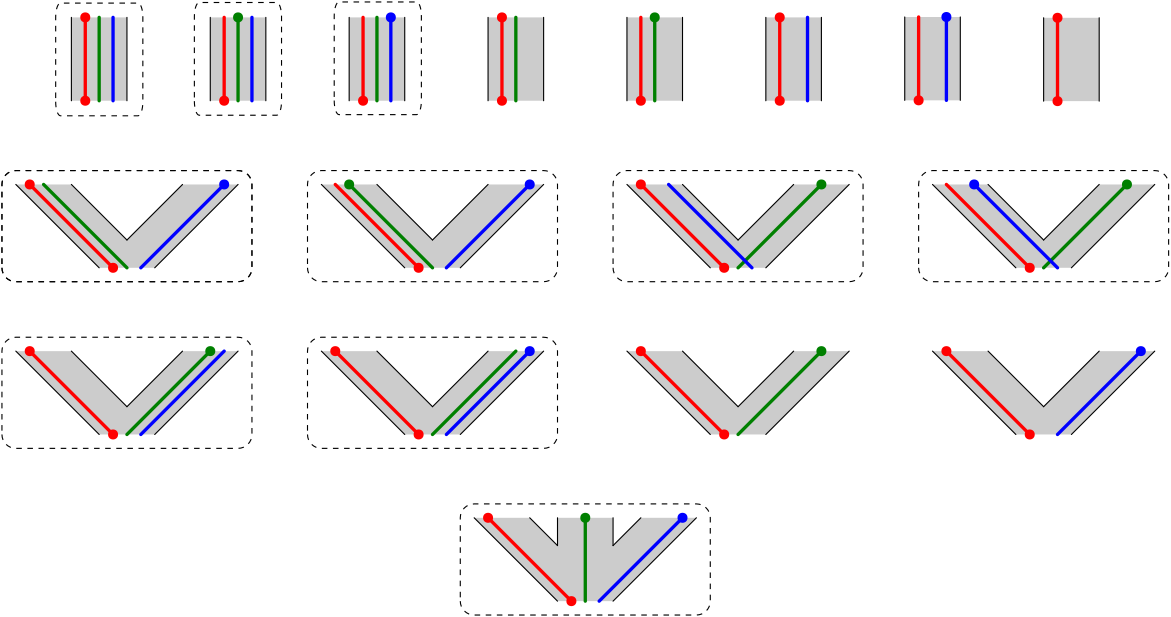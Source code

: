 <?xml version="1.0"?>
<!DOCTYPE ipe SYSTEM "ipe.dtd">
<ipe version="70005" creator="Ipe 7.1.4">
<info created="D:20131116090132" modified="D:20140110100325"/>
<preamble>\usepackage{charter}
\usepackage[charter]{mathdesign}</preamble>
<ipestyle name="nzeh-color">
<symbol name="arrow/arc(spx)">
<path stroke="sym-stroke" fill="sym-stroke" pen="sym-pen">
0 0 m
-1 0.333 l
-1 -0.333 l
h
</path>
</symbol>
<symbol name="arrow/farc(spx)">
<path stroke="sym-stroke" fill="white" pen="sym-pen">
0 0 m
-1 0.333 l
-1 -0.333 l
h
</path>
</symbol>
<symbol name="mark/circle(sx)" transformations="translations">
<path fill="sym-stroke">
0.6 0 0 0.6 0 0 e
0.4 0 0 0.4 0 0 e
</path>
</symbol>
<symbol name="mark/disk(sx)" transformations="translations">
<path fill="sym-stroke">
0.6 0 0 0.6 0 0 e
</path>
</symbol>
<symbol name="mark/fdisk(sfx)" transformations="translations">
<group>
<path fill="sym-stroke" fillrule="eofill">
0.6 0 0 0.6 0 0 e
0.4 0 0 0.4 0 0 e
</path>
<path fill="sym-fill">
0.4 0 0 0.4 0 0 e
</path>
</group>
</symbol>
<symbol name="mark/box(sx)" transformations="translations">
<path fill="sym-stroke" fillrule="eofill">
-0.6 -0.6 m
0.6 -0.6 l
0.6 0.6 l
-0.6 0.6 l
h
-0.4 -0.4 m
0.4 -0.4 l
0.4 0.4 l
-0.4 0.4 l
h
</path>
</symbol>
<symbol name="mark/square(sx)" transformations="translations">
<path fill="sym-stroke">
-0.6 -0.6 m
0.6 -0.6 l
0.6 0.6 l
-0.6 0.6 l
h
</path>
</symbol>
<symbol name="mark/fsquare(sfx)" transformations="translations">
<group>
<path fill="sym-stroke" fillrule="eofill">
-0.6 -0.6 m
0.6 -0.6 l
0.6 0.6 l
-0.6 0.6 l
h
-0.4 -0.4 m
0.4 -0.4 l
0.4 0.4 l
-0.4 0.4 l
h
</path>
<path fill="sym-fill">
-0.4 -0.4 m
0.4 -0.4 l
0.4 0.4 l
-0.4 0.4 l
h
</path>
</group>
</symbol>
<symbol name="mark/cross(sx)" transformations="translations">
<group>
<path fill="sym-stroke">
-0.43 -0.57 m
0.57 0.43 l
0.43 0.57 l
-0.57 -0.43 l
h
</path>
<path fill="sym-stroke">
-0.43 0.57 m
0.57 -0.43 l
0.43 -0.57 l
-0.57 0.43 l
h
</path>
</group>
</symbol>
<symbol name="arrow/fnormal(spx)">
<path stroke="sym-stroke" fill="white" pen="sym-pen">
0 0 m
-1 0.333 l
-1 -0.333 l
h
</path>
</symbol>
<symbol name="arrow/pointed(spx)">
<path stroke="sym-stroke" fill="sym-stroke" pen="sym-pen">
0 0 m
-1 0.333 l
-0.8 0 l
-1 -0.333 l
h
</path>
</symbol>
<symbol name="arrow/fpointed(spx)">
<path stroke="sym-stroke" fill="white" pen="sym-pen">
0 0 m
-1 0.333 l
-0.8 0 l
-1 -0.333 l
h
</path>
</symbol>
<symbol name="arrow/linear(spx)">
<path stroke="sym-stroke" pen="sym-pen">
-1 0.333 m
0 0 l
-1 -0.333 l
</path>
</symbol>
<symbol name="arrow/fdouble(spx)">
<path stroke="sym-stroke" fill="white" pen="sym-pen">
0 0 m
-1 0.333 l
-1 -0.333 l
h
-1 0 m
-2 0.333 l
-2 -0.333 l
h
</path>
</symbol>
<symbol name="arrow/double(spx)">
<path stroke="sym-stroke" fill="sym-stroke" pen="sym-pen">
0 0 m
-1 0.333 l
-1 -0.333 l
h
-1 0 m
-2 0.333 l
-2 -0.333 l
h
</path>
</symbol>
<pen name="heavier" value="0.8"/>
<pen name="fat" value="1.2"/>
<pen name="ultrafat" value="2"/>
<symbolsize name="large" value="5"/>
<symbolsize name="small" value="2"/>
<symbolsize name="tiny" value="1.1"/>
<arrowsize name="large" value="10"/>
<arrowsize name="small" value="5"/>
<arrowsize name="tiny" value="3"/>
<color name="red" value="1 0 0"/>
<color name="green" value="0 1 0"/>
<color name="blue" value="0 0 1"/>
<color name="yellow" value="1 1 0"/>
<color name="grey 10" value="0.1"/>
<color name="grey 20" value="0.2"/>
<color name="grey 30" value="0.3"/>
<color name="grey 40" value="0.4"/>
<color name="grey 50" value="0.5"/>
<color name="grey 60" value="0.6"/>
<color name="grey 70" value="0.7"/>
<color name="grey 80" value="0.8"/>
<color name="grey 90" value="0.9"/>
<color name="cyan" value="0 1 1"/>
<color name="magenta" value="1 0 1"/>
<color name="dark red" value="0.5 0 0"/>
<color name="dark green" value="0 0.5 0"/>
<color name="dark blue" value="0 0 0.5"/>
<color name="dark yellow" value="0.5 0.5 0"/>
<color name="dark cyan" value="0 0.5 0.5"/>
<color name="dark magenta" value="0.5 0 0.5"/>
<dashstyle name="dashed" value="[2 2] 0"/>
<dashstyle name="dotted" value="[1 1] 0"/>
<dashstyle name="dash dotted" value="[2 2 1 2] 0"/>
<dashstyle name="dash dot dotted" value="[2 2 1 2 1 2] 0"/>
<textsize name="large" value="\large"/>
<textsize name="Large" value="\Large"/>
<textsize name="LARGE" value="\LARGE"/>
<textsize name="huge" value="\huge"/>
<textsize name="Huge" value="\Huge"/>
<textsize name="small" value="\small"/>
<textsize name="footnote" value="\footnotesize"/>
<textsize name="tiny" value="\tiny"/>
<textstyle name="center" begin="\begin{center}" end="\end{center}"/>
<textstyle name="itemize" begin="\begin{itemize}" end="\end{itemize}"/>
<textstyle name="item" begin="\begin{itemize}\item{}" end="\end{itemize}"/>
<gridsize name="4 pts" value="4"/>
<gridsize name="8 pts (~3 mm)" value="8"/>
<gridsize name="16 pts (~6 mm)" value="16"/>
<gridsize name="32 pts (~12 mm)" value="32"/>
<gridsize name="2 pts" value="2"/>
<gridsize name="6 pts (~2 mm)" value="6"/>
<gridsize name="12 pts (~4.5 mm)" value="12"/>
<gridsize name="24 pts (~9 mm)" value="24"/>
<anglesize name="90 deg" value="90"/>
<anglesize name="60 deg" value="60"/>
<anglesize name="45 deg" value="45"/>
<anglesize name="30 deg" value="30"/>
<anglesize name="22.5 deg" value="22.5"/>
<opacity name="0.1" value="0.1"/>
<opacity name="0.2" value="0.2"/>
<opacity name="0.3" value="0.3"/>
<opacity name="0.4" value="0.4"/>
<opacity name="0.5" value="0.5"/>
<opacity name="0.6" value="0.6"/>
<opacity name="0.7" value="0.7"/>
<opacity name="0.8" value="0.8"/>
<opacity name="0.9" value="0.9"/>
<tiling name="horiz" angle="0" step="1.2" width="0.4"/>
<tiling name="vert" angle="90" step="1.2" width="0.4"/>
<tiling name="up flat" angle="30" step="1.2" width="0.4"/>
<tiling name="up medium" angle="45" step="1.2" width="0.4"/>
<tiling name="up steep" angle="60" step="1.2" width="0.4"/>
<tiling name="down flat" angle="-30" step="1.2" width="0.4"/>
<tiling name="down medium" angle="-45" step="1.2" width="0.4"/>
<tiling name="down steep" angle="-60" step="1.2" width="0.4"/>
</ipestyle>
<page>
<layer name="alpha"/>
<view layers="alpha" active="alpha"/>
<group layer="alpha" matrix="1 0 0 1 140.793 -71.4949">
<path matrix="1 0 0 1 1.79612 -61.8248" fill="grey 80">
98.944 632.742 m
118.945 632.743 l
128.944 622.744 l
128.944 632.742 l
148.945 632.743 l
148.945 622.743 l
158.944 632.742 l
178.945 632.743 l
148.945 602.743 l
128.944 602.742 l
h
</path>
<path matrix="1 0 0 1 1.79612 -61.8248" stroke="black" cap="1">
118.945 632.743 m
128.944 622.744 l
</path>
<path matrix="1 0 0 1 1.79612 -61.8248" stroke="black" cap="1">
148.945 632.743 m
148.945 622.743 l
</path>
<path matrix="1 0 0 1 1.79612 -61.8248" stroke="black" cap="1">
178.945 632.743 m
148.945 602.743 l
</path>
<path matrix="1 0 0 1 1.79612 -61.8248" stroke="black" cap="1">
158.944 632.742 m
148.945 622.743 l
</path>
<path matrix="1 0 0 1 1.79612 -61.8248" stroke="black" cap="1">
128.944 632.742 m
128.944 622.744 l
</path>
<path matrix="1 0 0 1 1.79612 -61.8248" stroke="black" cap="1">
98.944 632.742 m
128.944 602.742 l
</path>
<use matrix="1 0 0 1 -133.27 -94.2304" name="mark/disk(sx)" pos="269.01 635.148" size="normal" stroke="red"/>
<use matrix="1 0 0 1 -128.27 -64.2304" name="mark/disk(sx)" pos="269.01 635.148" size="normal" stroke="dark green"/>
<use matrix="1 0 0 1 -163.27 -64.2304" name="mark/disk(sx)" pos="269.01 635.148" size="normal" stroke="red"/>
<use matrix="1 0 0 1 -93.2698 -64.2304" name="mark/disk(sx)" pos="269.01 635.148" size="normal" stroke="blue"/>
<path matrix="1 0 0 1 1.79612 -61.8248" stroke="blue" pen="fat" cap="1">
143.944 602.742 m
173.944 632.742 l
</path>
<path matrix="1 0 0 1 1.79612 -61.8248" stroke="dark green" pen="fat" cap="1">
138.944 602.742 m
138.944 632.742 l
</path>
<path matrix="1 0 0 1 1.79612 -61.8248" stroke="red" pen="fat" cap="1">
103.944 632.742 m
133.944 602.742 l
</path>
</group>
<path matrix="1 0 0 1 96.8091 -33.5088" stroke="black" dash="dashed">
139.724 502.931 m
5 0 0 5 144.724 502.931 144.724 497.931 a
224.725 497.931 l
5 0 0 5 224.725 502.931 229.725 502.931 a
229.725 532.932 l
5 0 0 5 224.725 532.932 224.725 537.932 a
144.724 537.932 l
5 0 0 5 144.724 532.932 139.724 532.932 a
h
</path>
<group matrix="1 0 0 1 27.5252 -20.9296">
<path matrix="1 0 0 1 -44.7025 -19.2811" fill="grey 80">
203.71 599.634 m
223.711 599.635 l
243.711 579.635 l
263.71 599.634 l
283.711 599.635 l
253.711 569.635 l
233.71 569.634 l
h
</path>
<path matrix="1 0 0 1 7.75022 -104.418" stroke="black" cap="1">
151.257 684.771 m
181.257 654.771 l
</path>
<path matrix="1 0 0 1 7.75022 -104.418" stroke="black" cap="1">
211.257 684.771 m
191.258 664.772 l
</path>
<path matrix="1 0 0 1 7.75022 -104.418" stroke="black" cap="1">
171.258 684.772 m
191.258 664.772 l
</path>
<path matrix="1 0 0 1 7.75022 -104.418" stroke="black" cap="1">
231.258 684.772 m
201.258 654.772 l
</path>
<use matrix="1 0 0 1 -75.0026 -84.7947" name="mark/disk(sx)" pos="269.01 635.148" size="normal" stroke="red"/>
<use matrix="1 0 0 1 -105.003 -54.7947" name="mark/disk(sx)" pos="269.01 635.148" size="normal" stroke="red"/>
<use matrix="1 0 0 1 -35.0026 -54.7947" name="mark/disk(sx)" pos="269.01 635.148" size="normal" stroke="blue"/>
<path matrix="1 0 0 1 7.75022 -104.418" stroke="red" pen="fat" cap="1">
156.257 684.771 m
186.257 654.771 l
</path>
<path matrix="1 0 0 1 7.75022 -104.418" stroke="dark green" pen="fat" cap="1">
191.257 654.771 m
221.257 684.771 l
</path>
<path matrix="1 0 0 1 7.75022 -104.418" stroke="blue" pen="fat" cap="1">
196.257 654.771 m
226.257 684.771 l
</path>
</group>
<path matrix="1 0 0 1 27.5252 -20.9296" stroke="black" dash="dashed">
154.007 550.353 m
5 0 0 5 159.007 550.353 159.007 545.353 a
239.009 545.353 l
5 0 0 5 239.009 550.353 244.009 550.353 a
244.009 580.354 l
5 0 0 5 239.009 580.354 239.009 585.354 a
159.007 585.354 l
5 0 0 5 159.007 580.354 154.007 580.354 a
h
</path>
<group matrix="1 0 0 1 9.78338 -29.0603">
<path matrix="1 0 0 1 -136.962 -11.1504" fill="grey 80">
203.71 599.634 m
223.711 599.635 l
243.711 579.635 l
263.71 599.634 l
283.711 599.635 l
253.711 569.635 l
233.71 569.634 l
h
</path>
<path matrix="1 0 0 1 -84.5091 -96.2873" stroke="black" cap="1">
151.257 684.771 m
181.257 654.771 l
</path>
<path matrix="1 0 0 1 -84.5091 -96.2873" stroke="black" cap="1">
211.257 684.771 m
191.258 664.772 l
</path>
<path matrix="1 0 0 1 -84.5091 -96.2873" stroke="black" cap="1">
171.258 684.772 m
191.258 664.772 l
</path>
<path matrix="1 0 0 1 -84.5091 -96.2873" stroke="black" cap="1">
231.258 684.772 m
201.258 654.772 l
</path>
<use matrix="1 0 0 1 -167.262 -76.6639" name="mark/disk(sx)" pos="269.01 635.148" size="normal" stroke="red"/>
<use matrix="1 0 0 1 -197.262 -46.6639" name="mark/disk(sx)" pos="269.01 635.148" size="normal" stroke="red"/>
<use matrix="1 0 0 1 -132.262 -46.6639" name="mark/disk(sx)" pos="269.01 635.148" size="normal" stroke="dark green"/>
<path matrix="1 0 0 1 -84.5091 -96.2873" stroke="red" pen="fat" cap="1">
156.257 684.771 m
186.257 654.771 l
</path>
<path matrix="1 0 0 1 -84.5091 -96.2873" stroke="dark green" pen="fat" cap="1">
191.257 654.771 m
221.257 684.771 l
</path>
<path matrix="1 0 0 1 -84.5091 -96.2873" stroke="blue" pen="fat" cap="1">
196.257 654.771 m
226.257 684.771 l
</path>
</group>
<path matrix="1 0 0 1 9.78338 -29.0603" stroke="black" dash="dashed">
61.7479 558.484 m
5 0 0 5 66.7479 558.484 66.7479 553.484 a
146.749 553.484 l
5 0 0 5 146.749 558.484 151.749 558.484 a
151.749 588.485 l
5 0 0 5 146.749 588.485 146.749 593.485 a
66.7479 593.485 l
5 0 0 5 66.7479 588.485 61.7479 588.485 a
h
</path>
<group matrix="1 0 0 1 48.7091 -23.0625">
<path matrix="1 0 0 1 44.1149 -17.1482" fill="grey 80">
203.71 599.634 m
223.711 599.635 l
243.711 579.635 l
263.71 599.634 l
283.711 599.635 l
253.711 569.635 l
233.71 569.634 l
h
</path>
<path matrix="1 0 0 1 96.5676 -102.285" stroke="black" cap="1">
151.257 684.771 m
181.257 654.771 l
</path>
<path matrix="1 0 0 1 96.5676 -102.285" stroke="black" cap="1">
211.257 684.771 m
191.258 664.772 l
</path>
<path matrix="1 0 0 1 96.5676 -102.285" stroke="black" cap="1">
171.258 684.772 m
191.258 664.772 l
</path>
<path matrix="1 0 0 1 96.5676 -102.285" stroke="black" cap="1">
231.258 684.772 m
201.258 654.772 l
</path>
<use matrix="1 0 0 1 13.8149 -82.6618" name="mark/disk(sx)" pos="269.01 635.148" size="normal" stroke="red"/>
<use matrix="1 0 0 1 -16.1851 -52.6618" name="mark/disk(sx)" pos="269.01 635.148" size="normal" stroke="red"/>
<use matrix="1 0 0 1 48.8149 -52.6618" name="mark/disk(sx)" pos="269.01 635.148" size="normal" stroke="dark green"/>
<path matrix="1 0 0 1 96.5676 -102.285" stroke="red" pen="fat" cap="1">
156.257 684.771 m
186.257 654.771 l
</path>
<path matrix="1 0 0 1 96.5676 -102.285" stroke="dark green" pen="fat" cap="1">
191.257 654.771 m
221.257 684.771 l
</path>
</group>
<group matrix="1 0 0 1 56.462 -19.3496">
<path matrix="1 0 0 1 146.363 -20.8611" fill="grey 80">
203.71 599.634 m
223.711 599.635 l
243.711 579.635 l
263.71 599.634 l
283.711 599.635 l
253.711 569.635 l
233.71 569.634 l
h
</path>
<path matrix="1 0 0 1 198.816 -105.998" stroke="black" cap="1">
151.257 684.771 m
181.257 654.771 l
</path>
<path matrix="1 0 0 1 198.816 -105.998" stroke="black" cap="1">
211.257 684.771 m
191.258 664.772 l
</path>
<path matrix="1 0 0 1 198.816 -105.998" stroke="black" cap="1">
171.258 684.772 m
191.258 664.772 l
</path>
<path matrix="1 0 0 1 198.816 -105.998" stroke="black" cap="1">
231.258 684.772 m
201.258 654.772 l
</path>
<use matrix="1 0 0 1 116.063 -86.3747" name="mark/disk(sx)" pos="269.01 635.148" size="normal" stroke="red"/>
<use matrix="1 0 0 1 86.0632 -56.3747" name="mark/disk(sx)" pos="269.01 635.148" size="normal" stroke="red"/>
<use matrix="1 0 0 1 156.063 -56.3747" name="mark/disk(sx)" pos="269.01 635.148" size="normal" stroke="blue"/>
<path matrix="1 0 0 1 198.816 -105.998" stroke="red" pen="fat" cap="1">
156.257 684.771 m
186.257 654.771 l
</path>
<path matrix="1 0 0 1 198.816 -105.998" stroke="blue" pen="fat" cap="1">
196.257 654.771 m
226.257 684.771 l
</path>
</group>
<group matrix="1 0 0 1 55.3194 -15.6135">
<path matrix="1 0 0 1 147.506 35.404" fill="grey 80">
203.71 599.634 m
223.711 599.635 l
243.711 579.635 l
263.71 599.634 l
283.711 599.635 l
253.711 569.635 l
233.71 569.634 l
h
</path>
<path matrix="1 0 0 1 199.958 -49.7328" stroke="black" cap="1">
151.257 684.771 m
181.257 654.771 l
</path>
<path matrix="1 0 0 1 199.958 -49.7328" stroke="black" cap="1">
211.257 684.771 m
191.258 664.772 l
</path>
<path matrix="1 0 0 1 199.958 -49.7328" stroke="black" cap="1">
171.258 684.772 m
191.258 664.772 l
</path>
<path matrix="1 0 0 1 199.958 -49.7328" stroke="black" cap="1">
231.258 684.772 m
201.258 654.772 l
</path>
<use matrix="1 0 0 1 117.206 -30.1095" name="mark/disk(sx)" pos="269.01 635.148" size="normal" stroke="red"/>
<use matrix="1 0 0 1 152.206 -0.109517" name="mark/disk(sx)" pos="269.01 635.148" size="normal" stroke="dark green"/>
<use matrix="1 0 0 1 97.2057 -0.109517" name="mark/disk(sx)" pos="269.01 635.148" size="normal" stroke="blue"/>
<path matrix="1 0 0 1 199.958 -49.7328" stroke="red" pen="fat" cap="1">
156.257 684.771 m
186.257 654.771 l
</path>
<path matrix="1 0 0 1 199.958 -49.7328" stroke="dark green" pen="fat" cap="1">
191.257 654.771 m
221.257 684.771 l
</path>
<path matrix="1 0 0 1 199.958 -49.7328" stroke="blue" pen="fat" cap="1">
166.257 684.771 m
196.257 654.771 l
</path>
</group>
<path matrix="1 0 0 1 55.3194 -15.6135" stroke="black" dash="dashed">
346.215 605.038 m
5 0 0 5 351.215 605.038 351.215 600.038 a
431.217 600.038 l
5 0 0 5 431.217 605.038 436.217 605.038 a
436.217 635.039 l
5 0 0 5 431.217 635.039 431.217 640.039 a
351.215 640.039 l
5 0 0 5 351.215 635.039 346.215 635.039 a
h
</path>
<group matrix="1 0 0 1 45.5668 -11.615">
<path matrix="1 0 0 1 47.2566 31.4055" fill="grey 80">
203.71 599.634 m
223.711 599.635 l
243.711 579.635 l
263.71 599.634 l
283.711 599.635 l
253.711 569.635 l
233.71 569.634 l
h
</path>
<path matrix="1 0 0 1 99.7093 -53.7314" stroke="black" cap="1">
151.257 684.771 m
181.257 654.771 l
</path>
<path matrix="1 0 0 1 99.7093 -53.7314" stroke="black" cap="1">
211.257 684.771 m
191.258 664.772 l
</path>
<path matrix="1 0 0 1 99.7093 -53.7314" stroke="black" cap="1">
171.258 684.772 m
191.258 664.772 l
</path>
<path matrix="1 0 0 1 99.7093 -53.7314" stroke="black" cap="1">
231.258 684.772 m
201.258 654.772 l
</path>
<use matrix="1 0 0 1 16.9566 -34.1081" name="mark/disk(sx)" pos="269.01 635.148" size="normal" stroke="red"/>
<use matrix="1 0 0 1 -13.0434 -4.10806" name="mark/disk(sx)" pos="269.01 635.148" size="normal" stroke="red"/>
<use matrix="1 0 0 1 51.9566 -4.10806" name="mark/disk(sx)" pos="269.01 635.148" size="normal" stroke="dark green"/>
<path matrix="1 0 0 1 99.7093 -53.7314" stroke="red" pen="fat" cap="1">
156.257 684.771 m
186.257 654.771 l
</path>
<path matrix="1 0 0 1 99.7093 -53.7314" stroke="dark green" pen="fat" cap="1">
191.257 654.771 m
221.257 684.771 l
</path>
<path matrix="1 0 0 1 99.7093 -53.7314" stroke="blue" pen="fat" cap="1">
166.257 684.771 m
196.257 654.771 l
</path>
</group>
<path matrix="1 0 0 1 45.5668 -11.615" stroke="black" dash="dashed">
245.966 601.039 m
5 0 0 5 250.966 601.039 250.966 596.039 a
330.968 596.039 l
5 0 0 5 330.968 601.039 335.968 601.039 a
335.968 631.041 l
5 0 0 5 330.968 631.041 330.968 636.041 a
250.966 636.041 l
5 0 0 5 250.966 631.041 245.966 631.041 a
h
</path>
<group matrix="1 0 0 1 33.5297 -11.9005">
<path matrix="1 0 0 1 -50.7076 31.6911" fill="grey 80">
203.71 599.634 m
223.711 599.635 l
243.711 579.635 l
263.71 599.634 l
283.711 599.635 l
253.711 569.635 l
233.71 569.634 l
h
</path>
<path matrix="1 0 0 1 1.74511 -53.4458" stroke="black" cap="1">
151.257 684.771 m
181.257 654.771 l
</path>
<path matrix="1 0 0 1 1.74511 -53.4458" stroke="black" cap="1">
211.257 684.771 m
191.258 664.772 l
</path>
<path matrix="1 0 0 1 1.74511 -53.4458" stroke="black" cap="1">
171.258 684.772 m
191.258 664.772 l
</path>
<path matrix="1 0 0 1 1.74511 -53.4458" stroke="black" cap="1">
231.258 684.772 m
201.258 654.772 l
</path>
<use matrix="1 0 0 1 -81.0077 -33.8224" name="mark/disk(sx)" pos="269.01 635.148" size="normal" stroke="red"/>
<use matrix="1 0 0 1 -106.008 -3.82245" name="mark/disk(sx)" pos="269.01 635.148" size="normal" stroke="dark green"/>
<use matrix="1 0 0 1 -41.0077 -3.82245" name="mark/disk(sx)" pos="269.01 635.148" size="normal" stroke="blue"/>
<path matrix="1 0 0 1 1.74511 -53.4458" stroke="red" pen="fat" cap="1">
156.257 684.771 m
186.257 654.771 l
</path>
<path matrix="1 0 0 1 1.74511 -53.4458" stroke="dark green" pen="fat" cap="1">
161.257 684.771 m
191.257 654.771 l
</path>
<path matrix="1 0 0 1 1.74511 -53.4458" stroke="blue" pen="fat" cap="1">
196.257 654.771 m
226.257 684.771 l
</path>
</group>
<path matrix="1 0 0 1 33.5297 -11.9005" stroke="black" dash="dashed">
148.002 601.325 m
5 0 0 5 153.002 601.325 153.002 596.325 a
233.003 596.325 l
5 0 0 5 233.003 601.325 238.003 601.325 a
238.003 631.326 l
5 0 0 5 233.003 631.326 233.003 636.326 a
153.002 636.326 l
5 0 0 5 153.002 631.326 148.002 631.326 a
h
</path>
<group matrix="1 0 0 1 13.6268 -13.3403">
<path matrix="1 0 0 1 -140.806 33.1308" fill="grey 80">
203.71 599.634 m
223.711 599.635 l
243.711 579.635 l
263.71 599.634 l
283.711 599.635 l
253.711 569.635 l
233.71 569.634 l
h
</path>
<path matrix="1 0 0 1 -88.353 -52.0061" stroke="black" cap="1">
151.257 684.771 m
181.257 654.771 l
</path>
<path matrix="1 0 0 1 -88.353 -52.0061" stroke="black" cap="1">
211.257 684.771 m
191.258 664.772 l
</path>
<path matrix="1 0 0 1 -88.353 -52.0061" stroke="black" cap="1">
171.258 684.772 m
191.258 664.772 l
</path>
<path matrix="1 0 0 1 -88.353 -52.0061" stroke="black" cap="1">
231.258 684.772 m
201.258 654.772 l
</path>
<use matrix="1 0 0 1 -171.106 -32.3828" name="mark/disk(sx)" pos="269.01 635.148" size="normal" stroke="red"/>
<use matrix="1 0 0 1 -201.106 -2.3828" name="mark/disk(sx)" pos="269.01 635.148" size="normal" stroke="red"/>
<use matrix="1 0 0 1 -131.106 -2.3828" name="mark/disk(sx)" pos="269.01 635.148" size="normal" stroke="blue"/>
<path matrix="1 0 0 1 -88.353 -52.0061" stroke="red" pen="fat" cap="1">
156.257 684.771 m
186.257 654.771 l
</path>
<path matrix="1 0 0 1 -88.353 -52.0061" stroke="dark green" pen="fat" cap="1">
161.257 684.771 m
191.257 654.771 l
</path>
<path matrix="1 0 0 1 -88.353 -52.0061" stroke="blue" pen="fat" cap="1">
196.257 654.771 m
226.257 684.771 l
</path>
</group>
<path matrix="1 0 0 1 13.6268 -13.3403" stroke="black" dash="dashed">
57.904 602.765 m
5 0 0 5 62.904 602.765 62.904 597.765 a
142.905 597.765 l
5 0 0 5 142.905 602.765 147.905 602.765 a
147.905 632.766 l
5 0 0 5 142.905 632.766 142.905 637.766 a
62.904 637.766 l
5 0 0 5 62.904 632.766 57.904 632.766 a
h
</path>
<group matrix="1 0 0 1 34.5903 -2.4277">
<path matrix="1 0 0 1 -65.4047 86.2542" fill="grey 80">
127.344 595.742 m
127.344 565.743 l
147.345 565.743 l
147.345 595.742 l
h
</path>
<path matrix="1 0 0 1 -65.4047 86.2542" stroke="black" cap="1">
147.345 595.743 m
147.345 565.743 l
</path>
<path matrix="1 0 0 1 -65.4047 86.2542" stroke="black" cap="1">
127.344 595.742 m
127.344 565.742 l
</path>
<use matrix="1 0 0 1 -202.071 16.8487" name="mark/disk(sx)" pos="269.01 635.148" size="normal" stroke="red"/>
<use matrix="1 0 0 1 -202.071 46.8487" name="mark/disk(sx)" pos="269.01 635.148" size="normal" stroke="red"/>
<path matrix="1 0 0 1 -67.0047 49.2542" stroke="blue" pen="fat" cap="1">
143.944 632.742 m
143.944 602.742 l
</path>
<path matrix="1 0 0 1 -67.0047 49.2542" stroke="dark green" pen="fat" cap="1">
138.944 602.742 m
138.944 632.742 l
</path>
<path matrix="1 0 0 1 -67.0047 49.2542" stroke="red" pen="fat" cap="1">
133.944 602.742 m
133.944 632.742 l
</path>
</group>
<group matrix="1 0 0 1 49.4613 -2.4277">
<path matrix="1 0 0 1 -30.2747 86.2542" fill="grey 80">
127.344 595.742 m
127.344 565.743 l
147.345 565.743 l
147.345 595.742 l
h
</path>
<path matrix="1 0 0 1 -30.2747 86.2542" stroke="black" cap="1">
147.345 595.743 m
147.345 565.743 l
</path>
<path matrix="1 0 0 1 -30.2747 86.2542" stroke="black" cap="1">
127.344 595.742 m
127.344 565.742 l
</path>
<use matrix="1 0 0 1 -166.941 16.8487" name="mark/disk(sx)" pos="269.01 635.148" size="normal" stroke="red"/>
<use matrix="1 0 0 1 -161.941 46.8487" name="mark/disk(sx)" pos="269.01 635.148" size="normal" stroke="dark green"/>
<path matrix="1 0 0 1 -31.8747 49.2542" stroke="blue" pen="fat" cap="1">
143.944 632.742 m
143.944 602.742 l
</path>
<path matrix="1 0 0 1 -31.8747 49.2542" stroke="dark green" pen="fat" cap="1">
138.944 602.742 m
138.944 632.742 l
</path>
<path matrix="1 0 0 1 -31.8747 49.2542" stroke="red" pen="fat" cap="1">
133.944 602.742 m
133.944 632.742 l
</path>
</group>
<group matrix="1 0 0 1 66.9027 -2.4277">
<path matrix="1 0 0 1 2.28488 86.2542" fill="grey 80">
127.344 595.742 m
127.344 565.743 l
147.345 565.743 l
147.345 595.742 l
h
</path>
<path matrix="1 0 0 1 2.28488 86.2542" stroke="black" cap="1">
147.345 595.743 m
147.345 565.743 l
</path>
<path matrix="1 0 0 1 2.28488 86.2542" stroke="black" cap="1">
127.344 595.742 m
127.344 565.742 l
</path>
<use matrix="1 0 0 1 -134.381 16.8487" name="mark/disk(sx)" pos="269.01 635.148" size="normal" stroke="red"/>
<use matrix="1 0 0 1 -124.381 46.8487" name="mark/disk(sx)" pos="269.01 635.148" size="normal" stroke="blue"/>
<path matrix="1 0 0 1 0.68488 49.2542" stroke="blue" pen="fat" cap="1">
143.944 632.742 m
143.944 602.742 l
</path>
<path matrix="1 0 0 1 0.68488 49.2542" stroke="dark green" pen="fat" cap="1">
138.944 602.742 m
138.944 632.742 l
</path>
<path matrix="1 0 0 1 0.68488 49.2542" stroke="red" pen="fat" cap="1">
133.944 602.742 m
133.944 632.742 l
</path>
</group>
<group matrix="1 0 0 1 88.6283 -1.2853">
<path matrix="1 0 0 1 30.5603 85.1118" fill="grey 80">
127.344 595.742 m
127.344 565.743 l
147.345 565.743 l
147.345 595.742 l
h
</path>
<path matrix="1 0 0 1 30.5603 85.1118" stroke="black" cap="1">
147.345 595.743 m
147.345 565.743 l
</path>
<path matrix="1 0 0 1 30.5603 85.1118" stroke="black" cap="1">
127.344 595.742 m
127.344 565.742 l
</path>
<use matrix="1 0 0 1 -106.106 15.7062" name="mark/disk(sx)" pos="269.01 635.148" size="normal" stroke="red"/>
<use matrix="1 0 0 1 -106.106 45.7062" name="mark/disk(sx)" pos="269.01 635.148" size="normal" stroke="red"/>
<path matrix="1 0 0 1 28.9603 48.1118" stroke="dark green" pen="fat" cap="1">
138.944 602.742 m
138.944 632.742 l
</path>
<path matrix="1 0 0 1 28.9603 48.1118" stroke="red" pen="fat" cap="1">
133.944 602.742 m
133.944 632.742 l
</path>
</group>
<group matrix="1 0 0 1 107.498 -1.2853">
<path matrix="1 0 0 1 61.6918 85.1118" fill="grey 80">
127.344 595.742 m
127.344 565.743 l
147.345 565.743 l
147.345 595.742 l
h
</path>
<path matrix="1 0 0 1 61.6918 85.1118" stroke="black" cap="1">
147.345 595.743 m
147.345 565.743 l
</path>
<path matrix="1 0 0 1 61.6918 85.1118" stroke="black" cap="1">
127.344 595.742 m
127.344 565.742 l
</path>
<use matrix="1 0 0 1 -74.9742 15.7062" name="mark/disk(sx)" pos="269.01 635.148" size="normal" stroke="red"/>
<use matrix="1 0 0 1 -69.9742 45.7062" name="mark/disk(sx)" pos="269.01 635.148" size="normal" stroke="dark green"/>
<path matrix="1 0 0 1 60.0918 48.1118" stroke="dark green" pen="fat" cap="1">
138.944 602.742 m
138.944 632.742 l
</path>
<path matrix="1 0 0 1 60.0918 48.1118" stroke="red" pen="fat" cap="1">
133.944 602.742 m
133.944 632.742 l
</path>
</group>
<group matrix="1 0 0 1 126.653 -1.2853">
<path matrix="1 0 0 1 92.5376 85.1118" fill="grey 80">
127.344 595.742 m
127.344 565.743 l
147.345 565.743 l
147.345 595.742 l
h
</path>
<path matrix="1 0 0 1 92.5376 85.1118" stroke="black" cap="1">
147.345 595.743 m
147.345 565.743 l
</path>
<path matrix="1 0 0 1 92.5376 85.1118" stroke="black" cap="1">
127.344 595.742 m
127.344 565.742 l
</path>
<use matrix="1 0 0 1 -44.1283 15.7062" name="mark/disk(sx)" pos="269.01 635.148" size="normal" stroke="red"/>
<use matrix="1 0 0 1 -44.1283 45.7062" name="mark/disk(sx)" pos="269.01 635.148" size="normal" stroke="red"/>
<path matrix="1 0 0 1 90.9376 48.1118" stroke="blue" pen="fat" cap="1">
143.944 632.742 m
143.944 602.742 l
</path>
<path matrix="1 0 0 1 90.9376 48.1118" stroke="red" pen="fat" cap="1">
133.944 602.742 m
133.944 632.742 l
</path>
</group>
<group matrix="1 0 0 1 149.236 0">
<path matrix="1 0 0 1 119.956 83.9693" fill="grey 80">
127.344 595.742 m
127.344 565.743 l
147.345 565.743 l
147.345 595.742 l
h
</path>
<path matrix="1 0 0 1 119.956 83.9693" stroke="black" cap="1">
147.345 595.743 m
147.345 565.743 l
</path>
<path matrix="1 0 0 1 119.956 83.9693" stroke="black" cap="1">
127.344 595.742 m
127.344 565.742 l
</path>
<use matrix="1 0 0 1 -16.7098 14.5638" name="mark/disk(sx)" pos="269.01 635.148" size="normal" stroke="red"/>
<use matrix="1 0 0 1 -6.70977 44.5638" name="mark/disk(sx)" pos="269.01 635.148" size="normal" stroke="blue"/>
<path matrix="1 0 0 1 118.356 46.9693" stroke="blue" pen="fat" cap="1">
143.944 632.742 m
143.944 602.742 l
</path>
<path matrix="1 0 0 1 118.356 46.9693" stroke="red" pen="fat" cap="1">
133.944 602.742 m
133.944 632.742 l
</path>
</group>
<group matrix="1 0 0 1 172.675 0">
<path matrix="1 0 0 1 146.518 83.6837" fill="grey 80">
127.344 595.742 m
127.344 565.743 l
147.345 565.743 l
147.345 595.742 l
h
</path>
<path matrix="1 0 0 1 146.518 83.6837" stroke="black" cap="1">
147.345 595.743 m
147.345 565.743 l
</path>
<path matrix="1 0 0 1 146.518 83.6837" stroke="black" cap="1">
127.344 595.742 m
127.344 565.742 l
</path>
<use matrix="1 0 0 1 9.85196 14.2782" name="mark/disk(sx)" pos="269.01 635.148" size="normal" stroke="red"/>
<use matrix="1 0 0 1 9.85196 44.2782" name="mark/disk(sx)" pos="269.01 635.148" size="normal" stroke="red"/>
<path matrix="1 0 0 1 144.918 46.6837" stroke="red" pen="fat" cap="1">
133.944 602.742 m
133.944 632.742 l
</path>
</group>
<path matrix="1 0 0 1 13.6268 -13.3403" stroke="black" dash="dashed">
57.904 602.765 m
5 0 0 5 62.904 602.765 62.904 597.765 a
142.905 597.765 l
5 0 0 5 142.905 602.765 147.905 602.765 a
147.905 632.766 l
5 0 0 5 142.905 632.766 142.905 637.766 a
62.904 637.766 l
5 0 0 5 62.904 632.766 57.904 632.766 a
h
</path>
<path matrix="0.34866 0 0 1.01425 70.6854 37.864" stroke="black" dash="dashed">
57.904 602.765 m
5 0 0 5 62.904 602.765 62.904 597.765 a
142.905 597.765 l
5 0 0 5 142.905 602.765 147.905 602.765 a
147.905 632.766 l
5 0 0 5 142.905 632.766 142.905 637.766 a
62.904 637.766 l
5 0 0 5 62.904 632.766 57.904 632.766 a
h
</path>
<path matrix="0.34866 0 0 1.01425 120.615 38.0709" stroke="black" dash="dashed">
57.904 602.765 m
5 0 0 5 62.904 602.765 62.904 597.765 a
142.905 597.765 l
5 0 0 5 142.905 602.765 147.905 602.765 a
147.905 632.766 l
5 0 0 5 142.905 632.766 142.905 637.766 a
62.904 637.766 l
5 0 0 5 62.904 632.766 57.904 632.766 a
h
</path>
<path matrix="0.34866 0 0 1.01425 170.959 38.2776" stroke="black" dash="dashed">
57.904 602.765 m
5 0 0 5 62.904 602.765 62.904 597.765 a
142.905 597.765 l
5 0 0 5 142.905 602.765 147.905 602.765 a
147.905 632.766 l
5 0 0 5 142.905 632.766 142.905 637.766 a
62.904 637.766 l
5 0 0 5 62.904 632.766 57.904 632.766 a
h
</path>
</page>
</ipe>
